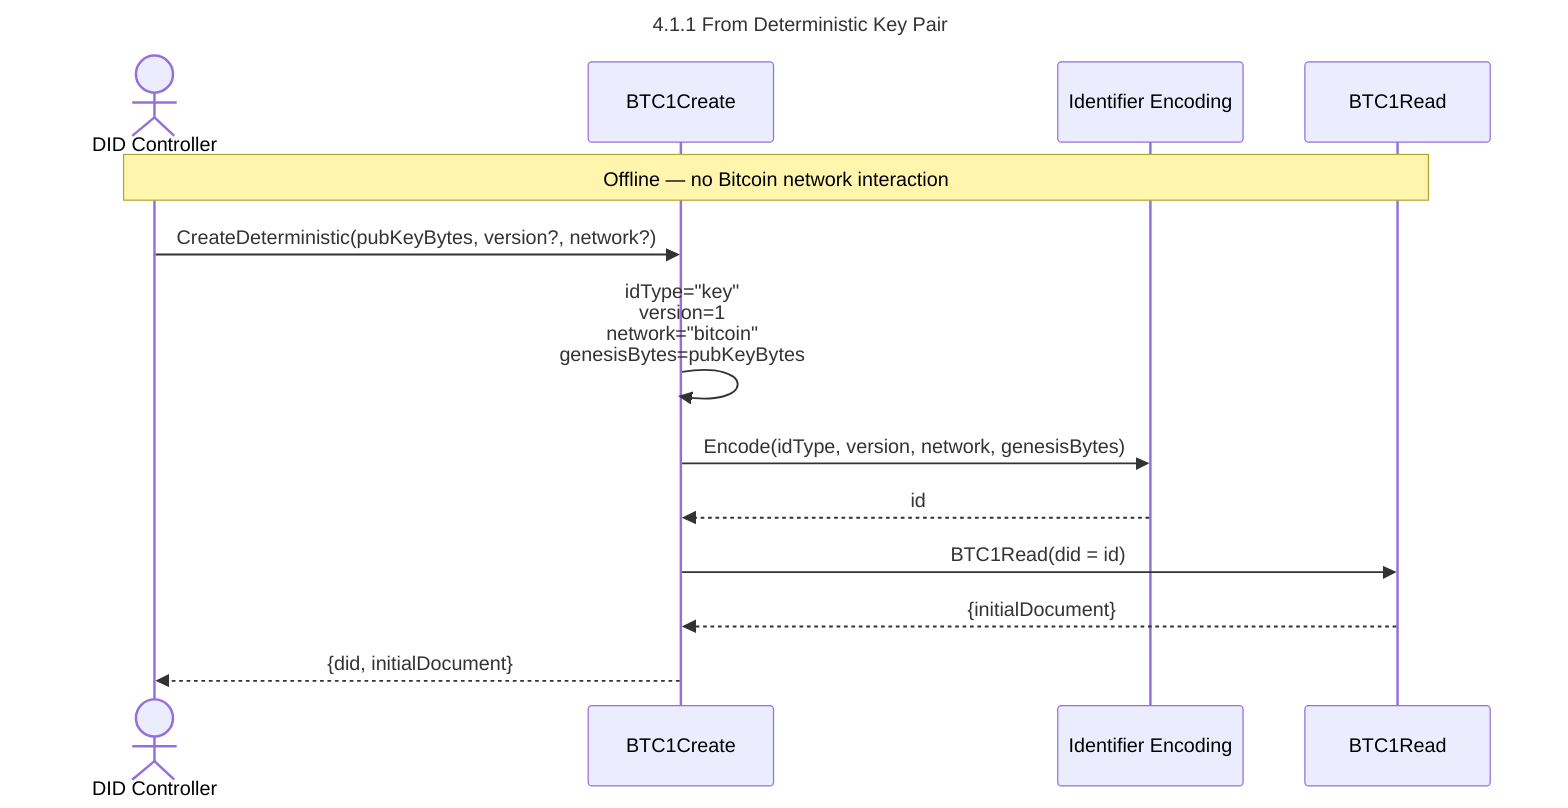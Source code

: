 sequenceDiagram
    title 4.1.1 From Deterministic Key Pair
    actor Controller as DID Controller
    participant BTC1Create
    participant Encode as Identifier Encoding
    participant BTC1Read

    note over Controller, BTC1Read: Offline — no Bitcoin network interaction

    Controller->>BTC1Create: CreateDeterministic(pubKeyBytes, version?, network?)
    BTC1Create->>BTC1Create: idType="key"<br/>version=1<br/>network="bitcoin"<br/>genesisBytes=pubKeyBytes
    BTC1Create->>Encode: Encode(idType, version, network, genesisBytes)
    Encode-->>BTC1Create: id
    BTC1Create->>BTC1Read: BTC1Read(did = id)
    BTC1Read-->>BTC1Create: {initialDocument}
    BTC1Create-->>Controller: {did, initialDocument}